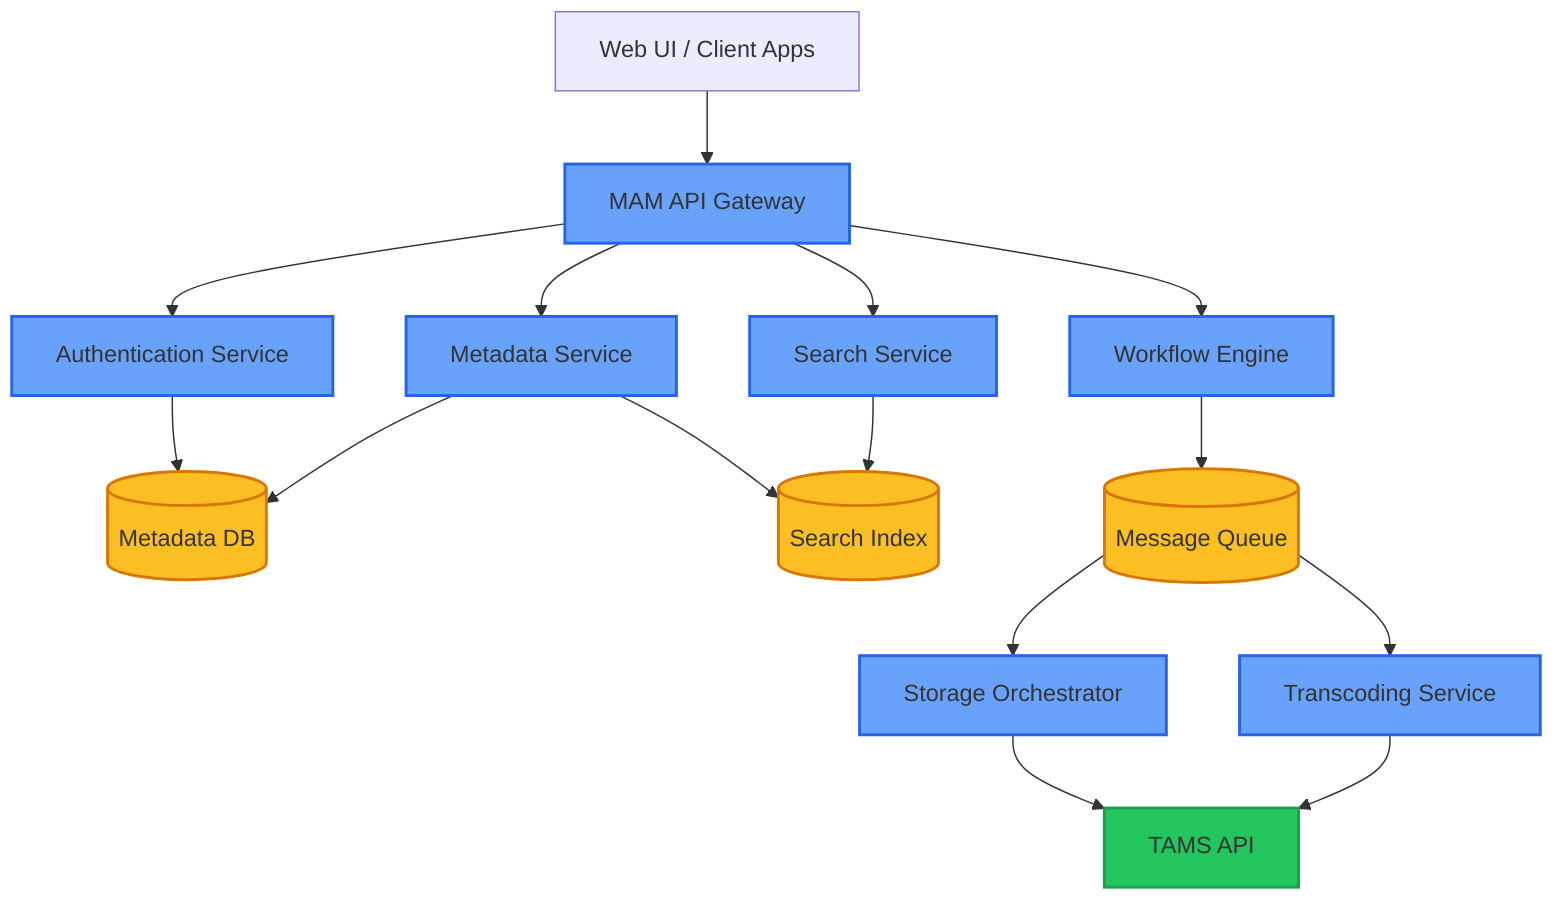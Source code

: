 graph TD
    %% Client Layer
    UI[Web UI / Client Apps]
    API[MAM API Gateway]
    
    %% Core Services
    AUTH[Authentication Service]
    META[Metadata Service]
    SEARCH[Search Service]
    WORKFLOW[Workflow Engine]
    TRANS[Transcoding Service]
    STORAGE[Storage Orchestrator]
    
    %% Data Stores
    DB[(Metadata DB)]
    ELASTIC[(Search Index)]
    QUEUE[(Message Queue)]
    
    %% External Systems
    TAMS[TAMS API]
    
    %% Connections
    UI --> API
    API --> AUTH
    API --> META
    API --> SEARCH
    API --> WORKFLOW
    
    AUTH --> DB
    META --> DB
    META --> ELASTIC
    SEARCH --> ELASTIC
    
    WORKFLOW --> QUEUE
    QUEUE --> TRANS
    QUEUE --> STORAGE
    
    STORAGE --> TAMS
    TRANS --> TAMS
    
    %% Add styles
    classDef service fill:#68a2fa,stroke:#2563eb,stroke-width:2px
    classDef storage fill:#fbbf24,stroke:#d97706,stroke-width:2px
    classDef external fill:#22c55e,stroke:#16a34a,stroke-width:2px
    
    class AUTH,META,SEARCH,WORKFLOW,TRANS,STORAGE,API service
    class DB,ELASTIC,QUEUE storage
    class TAMS external